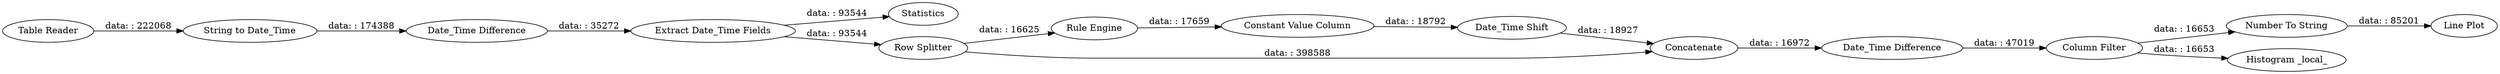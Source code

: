 digraph {
	"-7700955225751957850_13" [label="Rule Engine"]
	"-7700955225751957850_17" [label="Date_Time Difference"]
	"-7700955225751957850_22" [label="Line Plot"]
	"-7700955225751957850_10" [label=Statistics]
	"-7700955225751957850_20" [label="Number To String"]
	"-7700955225751957850_3" [label="Date_Time Difference"]
	"-7700955225751957850_2" [label="String to Date_Time"]
	"-7700955225751957850_1" [label="Table Reader"]
	"-7700955225751957850_11" [label="Date_Time Shift"]
	"-7700955225751957850_14" [label="Constant Value Column"]
	"-7700955225751957850_18" [label="Column Filter"]
	"-7700955225751957850_12" [label="Row Splitter"]
	"-7700955225751957850_6" [label="Extract Date_Time Fields"]
	"-7700955225751957850_19" [label="Histogram _local_"]
	"-7700955225751957850_15" [label=Concatenate]
	"-7700955225751957850_6" -> "-7700955225751957850_10" [label="data: : 93544"]
	"-7700955225751957850_20" -> "-7700955225751957850_22" [label="data: : 85201"]
	"-7700955225751957850_3" -> "-7700955225751957850_6" [label="data: : 35272"]
	"-7700955225751957850_2" -> "-7700955225751957850_3" [label="data: : 174388"]
	"-7700955225751957850_13" -> "-7700955225751957850_14" [label="data: : 17659"]
	"-7700955225751957850_15" -> "-7700955225751957850_17" [label="data: : 16972"]
	"-7700955225751957850_6" -> "-7700955225751957850_12" [label="data: : 93544"]
	"-7700955225751957850_17" -> "-7700955225751957850_18" [label="data: : 47019"]
	"-7700955225751957850_1" -> "-7700955225751957850_2" [label="data: : 222068"]
	"-7700955225751957850_12" -> "-7700955225751957850_15" [label="data: : 398588"]
	"-7700955225751957850_12" -> "-7700955225751957850_13" [label="data: : 16625"]
	"-7700955225751957850_18" -> "-7700955225751957850_19" [label="data: : 16653"]
	"-7700955225751957850_11" -> "-7700955225751957850_15" [label="data: : 18927"]
	"-7700955225751957850_14" -> "-7700955225751957850_11" [label="data: : 18792"]
	"-7700955225751957850_18" -> "-7700955225751957850_20" [label="data: : 16653"]
	rankdir=LR
}
